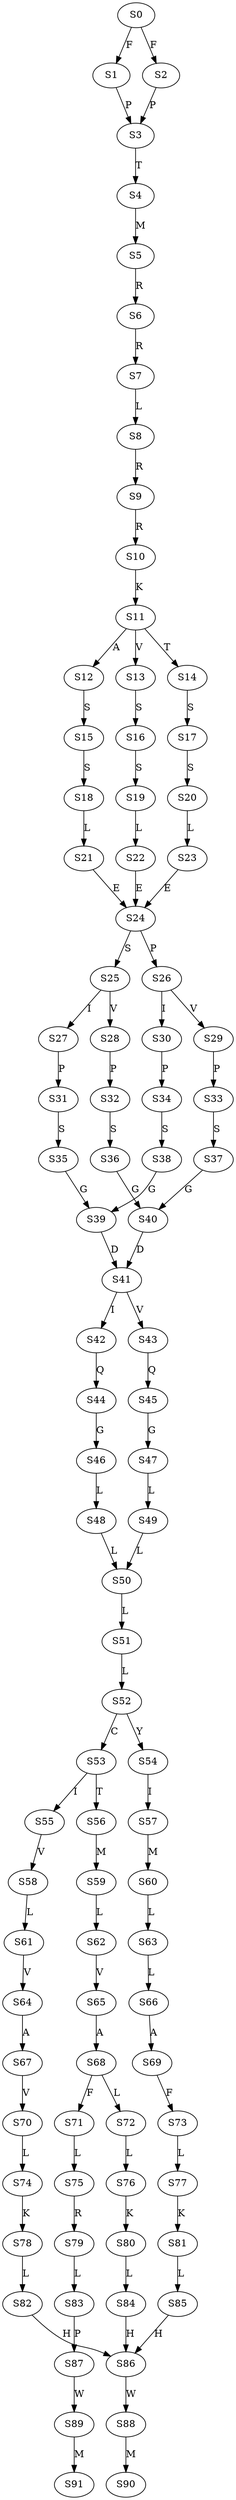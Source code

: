 strict digraph  {
	S0 -> S1 [ label = F ];
	S0 -> S2 [ label = F ];
	S1 -> S3 [ label = P ];
	S2 -> S3 [ label = P ];
	S3 -> S4 [ label = T ];
	S4 -> S5 [ label = M ];
	S5 -> S6 [ label = R ];
	S6 -> S7 [ label = R ];
	S7 -> S8 [ label = L ];
	S8 -> S9 [ label = R ];
	S9 -> S10 [ label = R ];
	S10 -> S11 [ label = K ];
	S11 -> S12 [ label = A ];
	S11 -> S13 [ label = V ];
	S11 -> S14 [ label = T ];
	S12 -> S15 [ label = S ];
	S13 -> S16 [ label = S ];
	S14 -> S17 [ label = S ];
	S15 -> S18 [ label = S ];
	S16 -> S19 [ label = S ];
	S17 -> S20 [ label = S ];
	S18 -> S21 [ label = L ];
	S19 -> S22 [ label = L ];
	S20 -> S23 [ label = L ];
	S21 -> S24 [ label = E ];
	S22 -> S24 [ label = E ];
	S23 -> S24 [ label = E ];
	S24 -> S25 [ label = S ];
	S24 -> S26 [ label = P ];
	S25 -> S27 [ label = I ];
	S25 -> S28 [ label = V ];
	S26 -> S29 [ label = V ];
	S26 -> S30 [ label = I ];
	S27 -> S31 [ label = P ];
	S28 -> S32 [ label = P ];
	S29 -> S33 [ label = P ];
	S30 -> S34 [ label = P ];
	S31 -> S35 [ label = S ];
	S32 -> S36 [ label = S ];
	S33 -> S37 [ label = S ];
	S34 -> S38 [ label = S ];
	S35 -> S39 [ label = G ];
	S36 -> S40 [ label = G ];
	S37 -> S40 [ label = G ];
	S38 -> S39 [ label = G ];
	S39 -> S41 [ label = D ];
	S40 -> S41 [ label = D ];
	S41 -> S42 [ label = I ];
	S41 -> S43 [ label = V ];
	S42 -> S44 [ label = Q ];
	S43 -> S45 [ label = Q ];
	S44 -> S46 [ label = G ];
	S45 -> S47 [ label = G ];
	S46 -> S48 [ label = L ];
	S47 -> S49 [ label = L ];
	S48 -> S50 [ label = L ];
	S49 -> S50 [ label = L ];
	S50 -> S51 [ label = L ];
	S51 -> S52 [ label = L ];
	S52 -> S53 [ label = C ];
	S52 -> S54 [ label = Y ];
	S53 -> S55 [ label = I ];
	S53 -> S56 [ label = T ];
	S54 -> S57 [ label = I ];
	S55 -> S58 [ label = V ];
	S56 -> S59 [ label = M ];
	S57 -> S60 [ label = M ];
	S58 -> S61 [ label = L ];
	S59 -> S62 [ label = L ];
	S60 -> S63 [ label = L ];
	S61 -> S64 [ label = V ];
	S62 -> S65 [ label = V ];
	S63 -> S66 [ label = L ];
	S64 -> S67 [ label = A ];
	S65 -> S68 [ label = A ];
	S66 -> S69 [ label = A ];
	S67 -> S70 [ label = V ];
	S68 -> S71 [ label = F ];
	S68 -> S72 [ label = L ];
	S69 -> S73 [ label = F ];
	S70 -> S74 [ label = L ];
	S71 -> S75 [ label = L ];
	S72 -> S76 [ label = L ];
	S73 -> S77 [ label = L ];
	S74 -> S78 [ label = K ];
	S75 -> S79 [ label = R ];
	S76 -> S80 [ label = K ];
	S77 -> S81 [ label = K ];
	S78 -> S82 [ label = L ];
	S79 -> S83 [ label = L ];
	S80 -> S84 [ label = L ];
	S81 -> S85 [ label = L ];
	S82 -> S86 [ label = H ];
	S83 -> S87 [ label = P ];
	S84 -> S86 [ label = H ];
	S85 -> S86 [ label = H ];
	S86 -> S88 [ label = W ];
	S87 -> S89 [ label = W ];
	S88 -> S90 [ label = M ];
	S89 -> S91 [ label = M ];
}
